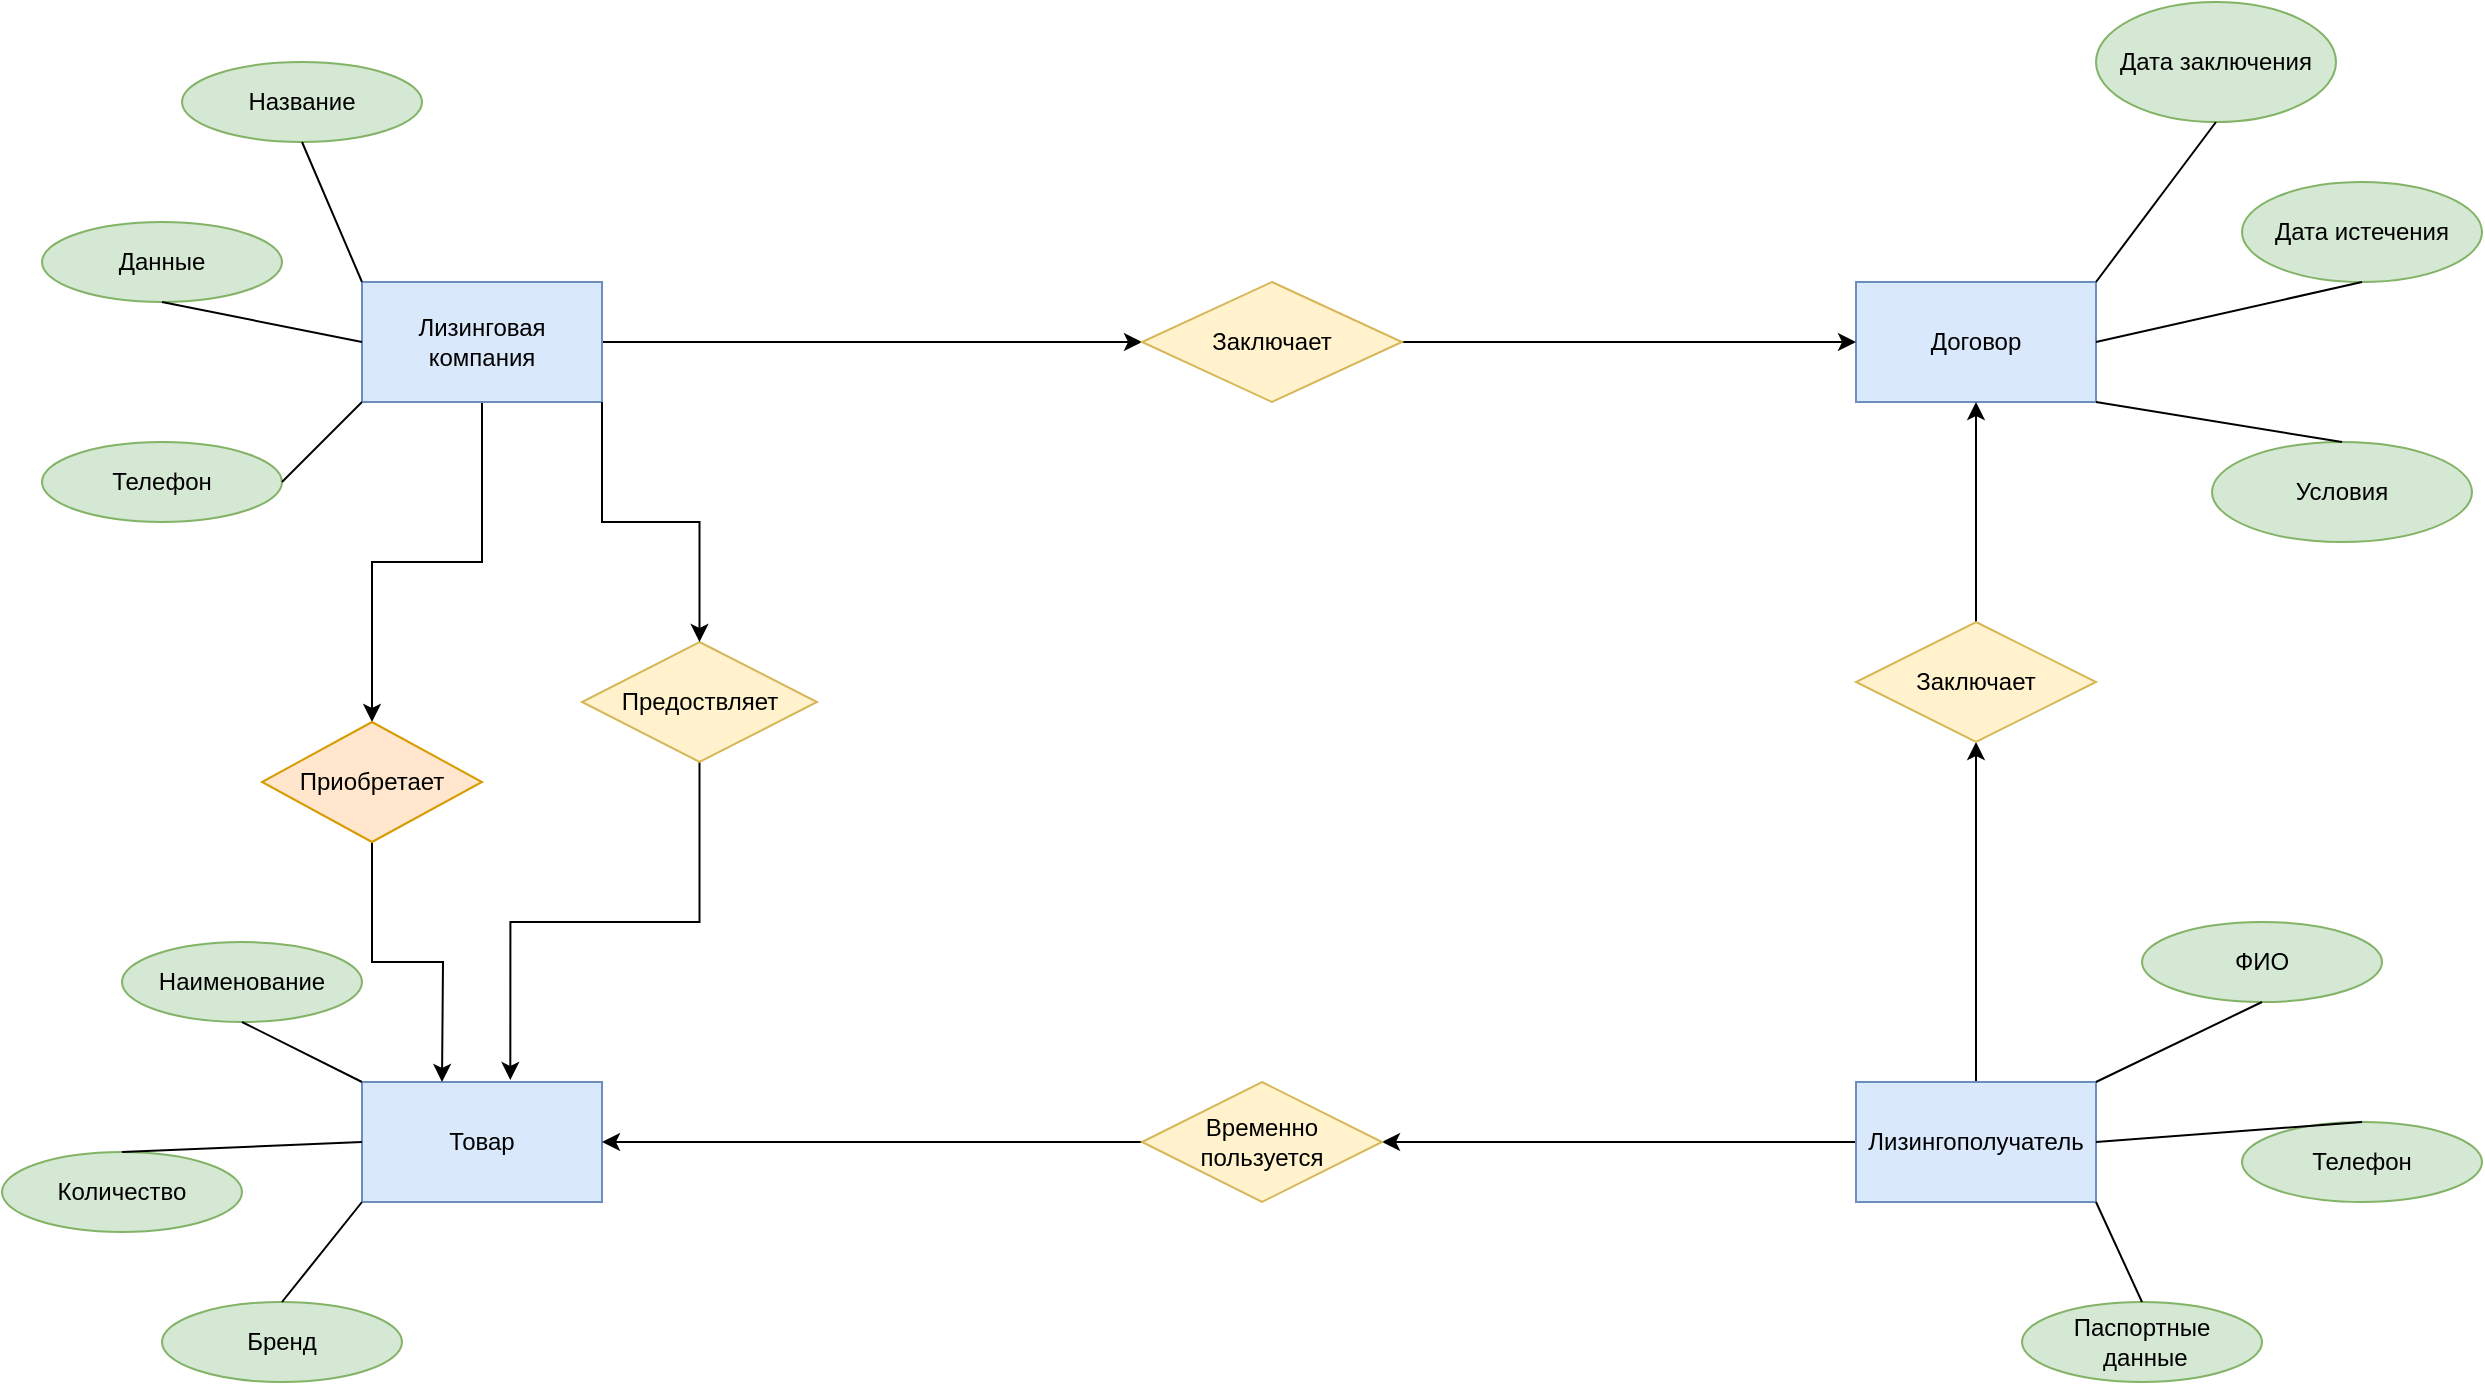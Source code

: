 <mxfile version="15.1.3" type="device"><diagram id="1yJA7QiTUYWQrfFjcFFC" name="Страница 1"><mxGraphModel dx="2244" dy="2019" grid="1" gridSize="10" guides="1" tooltips="1" connect="1" arrows="1" fold="1" page="1" pageScale="1" pageWidth="827" pageHeight="1169" math="0" shadow="0"><root><mxCell id="0"/><mxCell id="1" parent="0"/><mxCell id="XSs8ub6T9NMFF43i7AxV-39" value="" style="edgeStyle=orthogonalEdgeStyle;rounded=0;orthogonalLoop=1;jettySize=auto;html=1;" edge="1" parent="1" source="XSs8ub6T9NMFF43i7AxV-13" target="XSs8ub6T9NMFF43i7AxV-37"><mxGeometry relative="1" as="geometry"/></mxCell><mxCell id="XSs8ub6T9NMFF43i7AxV-58" value="" style="edgeStyle=orthogonalEdgeStyle;rounded=0;orthogonalLoop=1;jettySize=auto;html=1;" edge="1" parent="1" source="XSs8ub6T9NMFF43i7AxV-13" target="XSs8ub6T9NMFF43i7AxV-57"><mxGeometry relative="1" as="geometry"/></mxCell><mxCell id="XSs8ub6T9NMFF43i7AxV-13" value="Лизинговая компания" style="rounded=0;whiteSpace=wrap;html=1;fillColor=#dae8fc;strokeColor=#6c8ebf;" vertex="1" parent="1"><mxGeometry x="80" y="110" width="120" height="60" as="geometry"/></mxCell><mxCell id="XSs8ub6T9NMFF43i7AxV-50" value="" style="edgeStyle=orthogonalEdgeStyle;rounded=0;orthogonalLoop=1;jettySize=auto;html=1;" edge="1" parent="1" source="XSs8ub6T9NMFF43i7AxV-14" target="XSs8ub6T9NMFF43i7AxV-49"><mxGeometry relative="1" as="geometry"/></mxCell><mxCell id="XSs8ub6T9NMFF43i7AxV-54" value="" style="edgeStyle=orthogonalEdgeStyle;rounded=0;orthogonalLoop=1;jettySize=auto;html=1;" edge="1" parent="1" source="XSs8ub6T9NMFF43i7AxV-14" target="XSs8ub6T9NMFF43i7AxV-21"><mxGeometry relative="1" as="geometry"/></mxCell><mxCell id="XSs8ub6T9NMFF43i7AxV-14" value="Лизингополучатель" style="rounded=0;whiteSpace=wrap;html=1;fillColor=#dae8fc;strokeColor=#6c8ebf;" vertex="1" parent="1"><mxGeometry x="827" y="510" width="120" height="60" as="geometry"/></mxCell><mxCell id="XSs8ub6T9NMFF43i7AxV-16" value="Товар" style="rounded=0;whiteSpace=wrap;html=1;fillColor=#dae8fc;strokeColor=#6c8ebf;" vertex="1" parent="1"><mxGeometry x="80" y="510" width="120" height="60" as="geometry"/></mxCell><mxCell id="XSs8ub6T9NMFF43i7AxV-46" value="" style="edgeStyle=orthogonalEdgeStyle;rounded=0;orthogonalLoop=1;jettySize=auto;html=1;entryX=0.618;entryY=-0.017;entryDx=0;entryDy=0;entryPerimeter=0;" edge="1" parent="1" source="XSs8ub6T9NMFF43i7AxV-18" target="XSs8ub6T9NMFF43i7AxV-16"><mxGeometry relative="1" as="geometry"/></mxCell><mxCell id="XSs8ub6T9NMFF43i7AxV-18" value="Предоствляет" style="rhombus;whiteSpace=wrap;html=1;fillColor=#fff2cc;strokeColor=#d6b656;" vertex="1" parent="1"><mxGeometry x="190" y="290" width="117.5" height="60" as="geometry"/></mxCell><mxCell id="XSs8ub6T9NMFF43i7AxV-55" value="" style="edgeStyle=orthogonalEdgeStyle;rounded=0;orthogonalLoop=1;jettySize=auto;html=1;" edge="1" parent="1" source="XSs8ub6T9NMFF43i7AxV-21" target="XSs8ub6T9NMFF43i7AxV-16"><mxGeometry relative="1" as="geometry"/></mxCell><mxCell id="XSs8ub6T9NMFF43i7AxV-21" value="Временно пользуется" style="rhombus;whiteSpace=wrap;html=1;fillColor=#fff2cc;strokeColor=#d6b656;" vertex="1" parent="1"><mxGeometry x="470" y="510" width="120" height="60" as="geometry"/></mxCell><mxCell id="XSs8ub6T9NMFF43i7AxV-45" value="" style="edgeStyle=orthogonalEdgeStyle;rounded=0;orthogonalLoop=1;jettySize=auto;html=1;exitX=1;exitY=1;exitDx=0;exitDy=0;" edge="1" parent="1" source="XSs8ub6T9NMFF43i7AxV-13" target="XSs8ub6T9NMFF43i7AxV-18"><mxGeometry relative="1" as="geometry"/></mxCell><mxCell id="XSs8ub6T9NMFF43i7AxV-98" value="" style="edgeStyle=orthogonalEdgeStyle;rounded=0;orthogonalLoop=1;jettySize=auto;html=1;" edge="1" parent="1" source="XSs8ub6T9NMFF43i7AxV-37"><mxGeometry relative="1" as="geometry"><mxPoint x="120" y="510" as="targetPoint"/></mxGeometry></mxCell><mxCell id="XSs8ub6T9NMFF43i7AxV-37" value="Приобретает" style="rhombus;whiteSpace=wrap;html=1;fillColor=#ffe6cc;strokeColor=#d79b00;" vertex="1" parent="1"><mxGeometry x="30" y="330" width="110" height="60" as="geometry"/></mxCell><mxCell id="XSs8ub6T9NMFF43i7AxV-47" value="Договор" style="rounded=0;whiteSpace=wrap;html=1;fillColor=#dae8fc;strokeColor=#6c8ebf;" vertex="1" parent="1"><mxGeometry x="827" y="110" width="120" height="60" as="geometry"/></mxCell><mxCell id="XSs8ub6T9NMFF43i7AxV-51" value="" style="edgeStyle=orthogonalEdgeStyle;rounded=0;orthogonalLoop=1;jettySize=auto;html=1;" edge="1" parent="1" source="XSs8ub6T9NMFF43i7AxV-49" target="XSs8ub6T9NMFF43i7AxV-47"><mxGeometry relative="1" as="geometry"/></mxCell><mxCell id="XSs8ub6T9NMFF43i7AxV-49" value="Заключает" style="rhombus;whiteSpace=wrap;html=1;fillColor=#fff2cc;strokeColor=#d6b656;" vertex="1" parent="1"><mxGeometry x="827" y="280" width="120" height="60" as="geometry"/></mxCell><mxCell id="XSs8ub6T9NMFF43i7AxV-59" value="" style="edgeStyle=orthogonalEdgeStyle;rounded=0;orthogonalLoop=1;jettySize=auto;html=1;" edge="1" parent="1" source="XSs8ub6T9NMFF43i7AxV-57" target="XSs8ub6T9NMFF43i7AxV-47"><mxGeometry relative="1" as="geometry"/></mxCell><mxCell id="XSs8ub6T9NMFF43i7AxV-57" value="Заключает" style="rhombus;whiteSpace=wrap;html=1;fillColor=#fff2cc;strokeColor=#d6b656;" vertex="1" parent="1"><mxGeometry x="470" y="110" width="130" height="60" as="geometry"/></mxCell><mxCell id="XSs8ub6T9NMFF43i7AxV-60" value="Дата заключения" style="ellipse;whiteSpace=wrap;html=1;fillColor=#d5e8d4;strokeColor=#82b366;" vertex="1" parent="1"><mxGeometry x="947" y="-30" width="120" height="60" as="geometry"/></mxCell><mxCell id="XSs8ub6T9NMFF43i7AxV-61" value="Дата истечения" style="ellipse;whiteSpace=wrap;html=1;fillColor=#d5e8d4;strokeColor=#82b366;" vertex="1" parent="1"><mxGeometry x="1020" y="60" width="120" height="50" as="geometry"/></mxCell><mxCell id="XSs8ub6T9NMFF43i7AxV-62" value="Условия" style="ellipse;whiteSpace=wrap;html=1;fillColor=#d5e8d4;strokeColor=#82b366;" vertex="1" parent="1"><mxGeometry x="1005" y="190" width="130" height="50" as="geometry"/></mxCell><mxCell id="XSs8ub6T9NMFF43i7AxV-67" value="ФИО" style="ellipse;whiteSpace=wrap;html=1;fillColor=#d5e8d4;strokeColor=#82b366;" vertex="1" parent="1"><mxGeometry x="970" y="430" width="120" height="40" as="geometry"/></mxCell><mxCell id="XSs8ub6T9NMFF43i7AxV-69" value="Телефон" style="ellipse;whiteSpace=wrap;html=1;fillColor=#d5e8d4;strokeColor=#82b366;" vertex="1" parent="1"><mxGeometry x="1020" y="530" width="120" height="40" as="geometry"/></mxCell><mxCell id="XSs8ub6T9NMFF43i7AxV-70" value="Паспортные&lt;br&gt;&amp;nbsp;данные" style="ellipse;whiteSpace=wrap;html=1;fillColor=#d5e8d4;strokeColor=#82b366;" vertex="1" parent="1"><mxGeometry x="910" y="620" width="120" height="40" as="geometry"/></mxCell><mxCell id="XSs8ub6T9NMFF43i7AxV-73" value="Наименование" style="ellipse;whiteSpace=wrap;html=1;fillColor=#d5e8d4;strokeColor=#82b366;" vertex="1" parent="1"><mxGeometry x="-40" y="440" width="120" height="40" as="geometry"/></mxCell><mxCell id="XSs8ub6T9NMFF43i7AxV-76" value="Название" style="ellipse;whiteSpace=wrap;html=1;fillColor=#d5e8d4;strokeColor=#82b366;" vertex="1" parent="1"><mxGeometry x="-10" width="120" height="40" as="geometry"/></mxCell><mxCell id="XSs8ub6T9NMFF43i7AxV-78" value="Данные" style="ellipse;whiteSpace=wrap;html=1;fillColor=#d5e8d4;strokeColor=#82b366;" vertex="1" parent="1"><mxGeometry x="-80" y="80" width="120" height="40" as="geometry"/></mxCell><mxCell id="XSs8ub6T9NMFF43i7AxV-79" value="Телефон" style="ellipse;whiteSpace=wrap;html=1;fillColor=#d5e8d4;strokeColor=#82b366;" vertex="1" parent="1"><mxGeometry x="-80" y="190" width="120" height="40" as="geometry"/></mxCell><mxCell id="XSs8ub6T9NMFF43i7AxV-80" value="Количество" style="ellipse;whiteSpace=wrap;html=1;fillColor=#d5e8d4;strokeColor=#82b366;" vertex="1" parent="1"><mxGeometry x="-100" y="545" width="120" height="40" as="geometry"/></mxCell><mxCell id="XSs8ub6T9NMFF43i7AxV-81" value="Бренд" style="ellipse;whiteSpace=wrap;html=1;fillColor=#d5e8d4;strokeColor=#82b366;" vertex="1" parent="1"><mxGeometry x="-20" y="620" width="120" height="40" as="geometry"/></mxCell><mxCell id="XSs8ub6T9NMFF43i7AxV-82" value="" style="endArrow=none;html=1;entryX=0.5;entryY=1;entryDx=0;entryDy=0;exitX=0;exitY=0;exitDx=0;exitDy=0;" edge="1" parent="1" source="XSs8ub6T9NMFF43i7AxV-13" target="XSs8ub6T9NMFF43i7AxV-76"><mxGeometry width="50" height="50" relative="1" as="geometry"><mxPoint x="105" y="110" as="sourcePoint"/><mxPoint x="155" y="60" as="targetPoint"/></mxGeometry></mxCell><mxCell id="XSs8ub6T9NMFF43i7AxV-83" value="" style="endArrow=none;html=1;exitX=0.5;exitY=1;exitDx=0;exitDy=0;entryX=0;entryY=0;entryDx=0;entryDy=0;" edge="1" parent="1" source="XSs8ub6T9NMFF43i7AxV-73" target="XSs8ub6T9NMFF43i7AxV-16"><mxGeometry width="50" height="50" relative="1" as="geometry"><mxPoint x="60" y="500" as="sourcePoint"/><mxPoint x="110" y="450" as="targetPoint"/></mxGeometry></mxCell><mxCell id="XSs8ub6T9NMFF43i7AxV-84" value="" style="endArrow=none;html=1;entryX=1;entryY=0.5;entryDx=0;entryDy=0;exitX=0;exitY=1;exitDx=0;exitDy=0;" edge="1" parent="1" source="XSs8ub6T9NMFF43i7AxV-13" target="XSs8ub6T9NMFF43i7AxV-79"><mxGeometry width="50" height="50" relative="1" as="geometry"><mxPoint y="215" as="sourcePoint"/><mxPoint x="50" y="165" as="targetPoint"/></mxGeometry></mxCell><mxCell id="XSs8ub6T9NMFF43i7AxV-85" value="" style="endArrow=none;html=1;entryX=0.5;entryY=1;entryDx=0;entryDy=0;exitX=0;exitY=0.5;exitDx=0;exitDy=0;" edge="1" parent="1" source="XSs8ub6T9NMFF43i7AxV-13" target="XSs8ub6T9NMFF43i7AxV-78"><mxGeometry width="50" height="50" relative="1" as="geometry"><mxPoint x="20" y="130" as="sourcePoint"/><mxPoint x="70" y="80" as="targetPoint"/></mxGeometry></mxCell><mxCell id="XSs8ub6T9NMFF43i7AxV-86" style="edgeStyle=orthogonalEdgeStyle;rounded=0;orthogonalLoop=1;jettySize=auto;html=1;exitX=0.5;exitY=1;exitDx=0;exitDy=0;" edge="1" parent="1" source="XSs8ub6T9NMFF43i7AxV-79" target="XSs8ub6T9NMFF43i7AxV-79"><mxGeometry relative="1" as="geometry"/></mxCell><mxCell id="XSs8ub6T9NMFF43i7AxV-88" value="" style="endArrow=none;html=1;exitX=1;exitY=1;exitDx=0;exitDy=0;entryX=0.5;entryY=0;entryDx=0;entryDy=0;" edge="1" parent="1" source="XSs8ub6T9NMFF43i7AxV-14" target="XSs8ub6T9NMFF43i7AxV-70"><mxGeometry width="50" height="50" relative="1" as="geometry"><mxPoint x="990" y="585" as="sourcePoint"/><mxPoint x="1020" y="620" as="targetPoint"/></mxGeometry></mxCell><mxCell id="XSs8ub6T9NMFF43i7AxV-89" value="" style="endArrow=none;html=1;exitX=1;exitY=0.5;exitDx=0;exitDy=0;entryX=0.5;entryY=0;entryDx=0;entryDy=0;" edge="1" parent="1" source="XSs8ub6T9NMFF43i7AxV-14" target="XSs8ub6T9NMFF43i7AxV-69"><mxGeometry width="50" height="50" relative="1" as="geometry"><mxPoint x="1035" y="590" as="sourcePoint"/><mxPoint x="1050" y="580" as="targetPoint"/></mxGeometry></mxCell><mxCell id="XSs8ub6T9NMFF43i7AxV-90" value="" style="endArrow=none;html=1;exitX=1;exitY=0;exitDx=0;exitDy=0;entryX=0.5;entryY=1;entryDx=0;entryDy=0;" edge="1" parent="1" source="XSs8ub6T9NMFF43i7AxV-14" target="XSs8ub6T9NMFF43i7AxV-67"><mxGeometry width="50" height="50" relative="1" as="geometry"><mxPoint x="1000" y="460" as="sourcePoint"/><mxPoint x="1060" y="490" as="targetPoint"/></mxGeometry></mxCell><mxCell id="XSs8ub6T9NMFF43i7AxV-91" value="" style="endArrow=none;html=1;exitX=1;exitY=1;exitDx=0;exitDy=0;entryX=0.5;entryY=0;entryDx=0;entryDy=0;" edge="1" parent="1" source="XSs8ub6T9NMFF43i7AxV-47" target="XSs8ub6T9NMFF43i7AxV-62"><mxGeometry width="50" height="50" relative="1" as="geometry"><mxPoint x="1015" y="140" as="sourcePoint"/><mxPoint x="1065" y="90" as="targetPoint"/></mxGeometry></mxCell><mxCell id="XSs8ub6T9NMFF43i7AxV-92" value="" style="endArrow=none;html=1;entryX=0.5;entryY=1;entryDx=0;entryDy=0;exitX=1;exitY=0.5;exitDx=0;exitDy=0;" edge="1" parent="1" source="XSs8ub6T9NMFF43i7AxV-47" target="XSs8ub6T9NMFF43i7AxV-61"><mxGeometry width="50" height="50" relative="1" as="geometry"><mxPoint x="490" y="340" as="sourcePoint"/><mxPoint x="540" y="290" as="targetPoint"/></mxGeometry></mxCell><mxCell id="XSs8ub6T9NMFF43i7AxV-93" value="" style="endArrow=none;html=1;entryX=0.5;entryY=1;entryDx=0;entryDy=0;exitX=1;exitY=0;exitDx=0;exitDy=0;" edge="1" parent="1" source="XSs8ub6T9NMFF43i7AxV-47" target="XSs8ub6T9NMFF43i7AxV-60"><mxGeometry width="50" height="50" relative="1" as="geometry"><mxPoint x="885" y="110" as="sourcePoint"/><mxPoint x="935" y="60" as="targetPoint"/></mxGeometry></mxCell><mxCell id="XSs8ub6T9NMFF43i7AxV-94" value="" style="endArrow=none;html=1;entryX=0;entryY=1;entryDx=0;entryDy=0;exitX=0.5;exitY=0;exitDx=0;exitDy=0;" edge="1" parent="1" source="XSs8ub6T9NMFF43i7AxV-81" target="XSs8ub6T9NMFF43i7AxV-16"><mxGeometry width="50" height="50" relative="1" as="geometry"><mxPoint x="220" y="610" as="sourcePoint"/><mxPoint x="270" y="560" as="targetPoint"/></mxGeometry></mxCell><mxCell id="XSs8ub6T9NMFF43i7AxV-95" value="" style="endArrow=none;html=1;entryX=0;entryY=0.5;entryDx=0;entryDy=0;exitX=0.5;exitY=0;exitDx=0;exitDy=0;" edge="1" parent="1" source="XSs8ub6T9NMFF43i7AxV-80" target="XSs8ub6T9NMFF43i7AxV-16"><mxGeometry width="50" height="50" relative="1" as="geometry"><mxPoint x="40" y="610" as="sourcePoint"/><mxPoint x="90" y="560" as="targetPoint"/></mxGeometry></mxCell></root></mxGraphModel></diagram></mxfile>